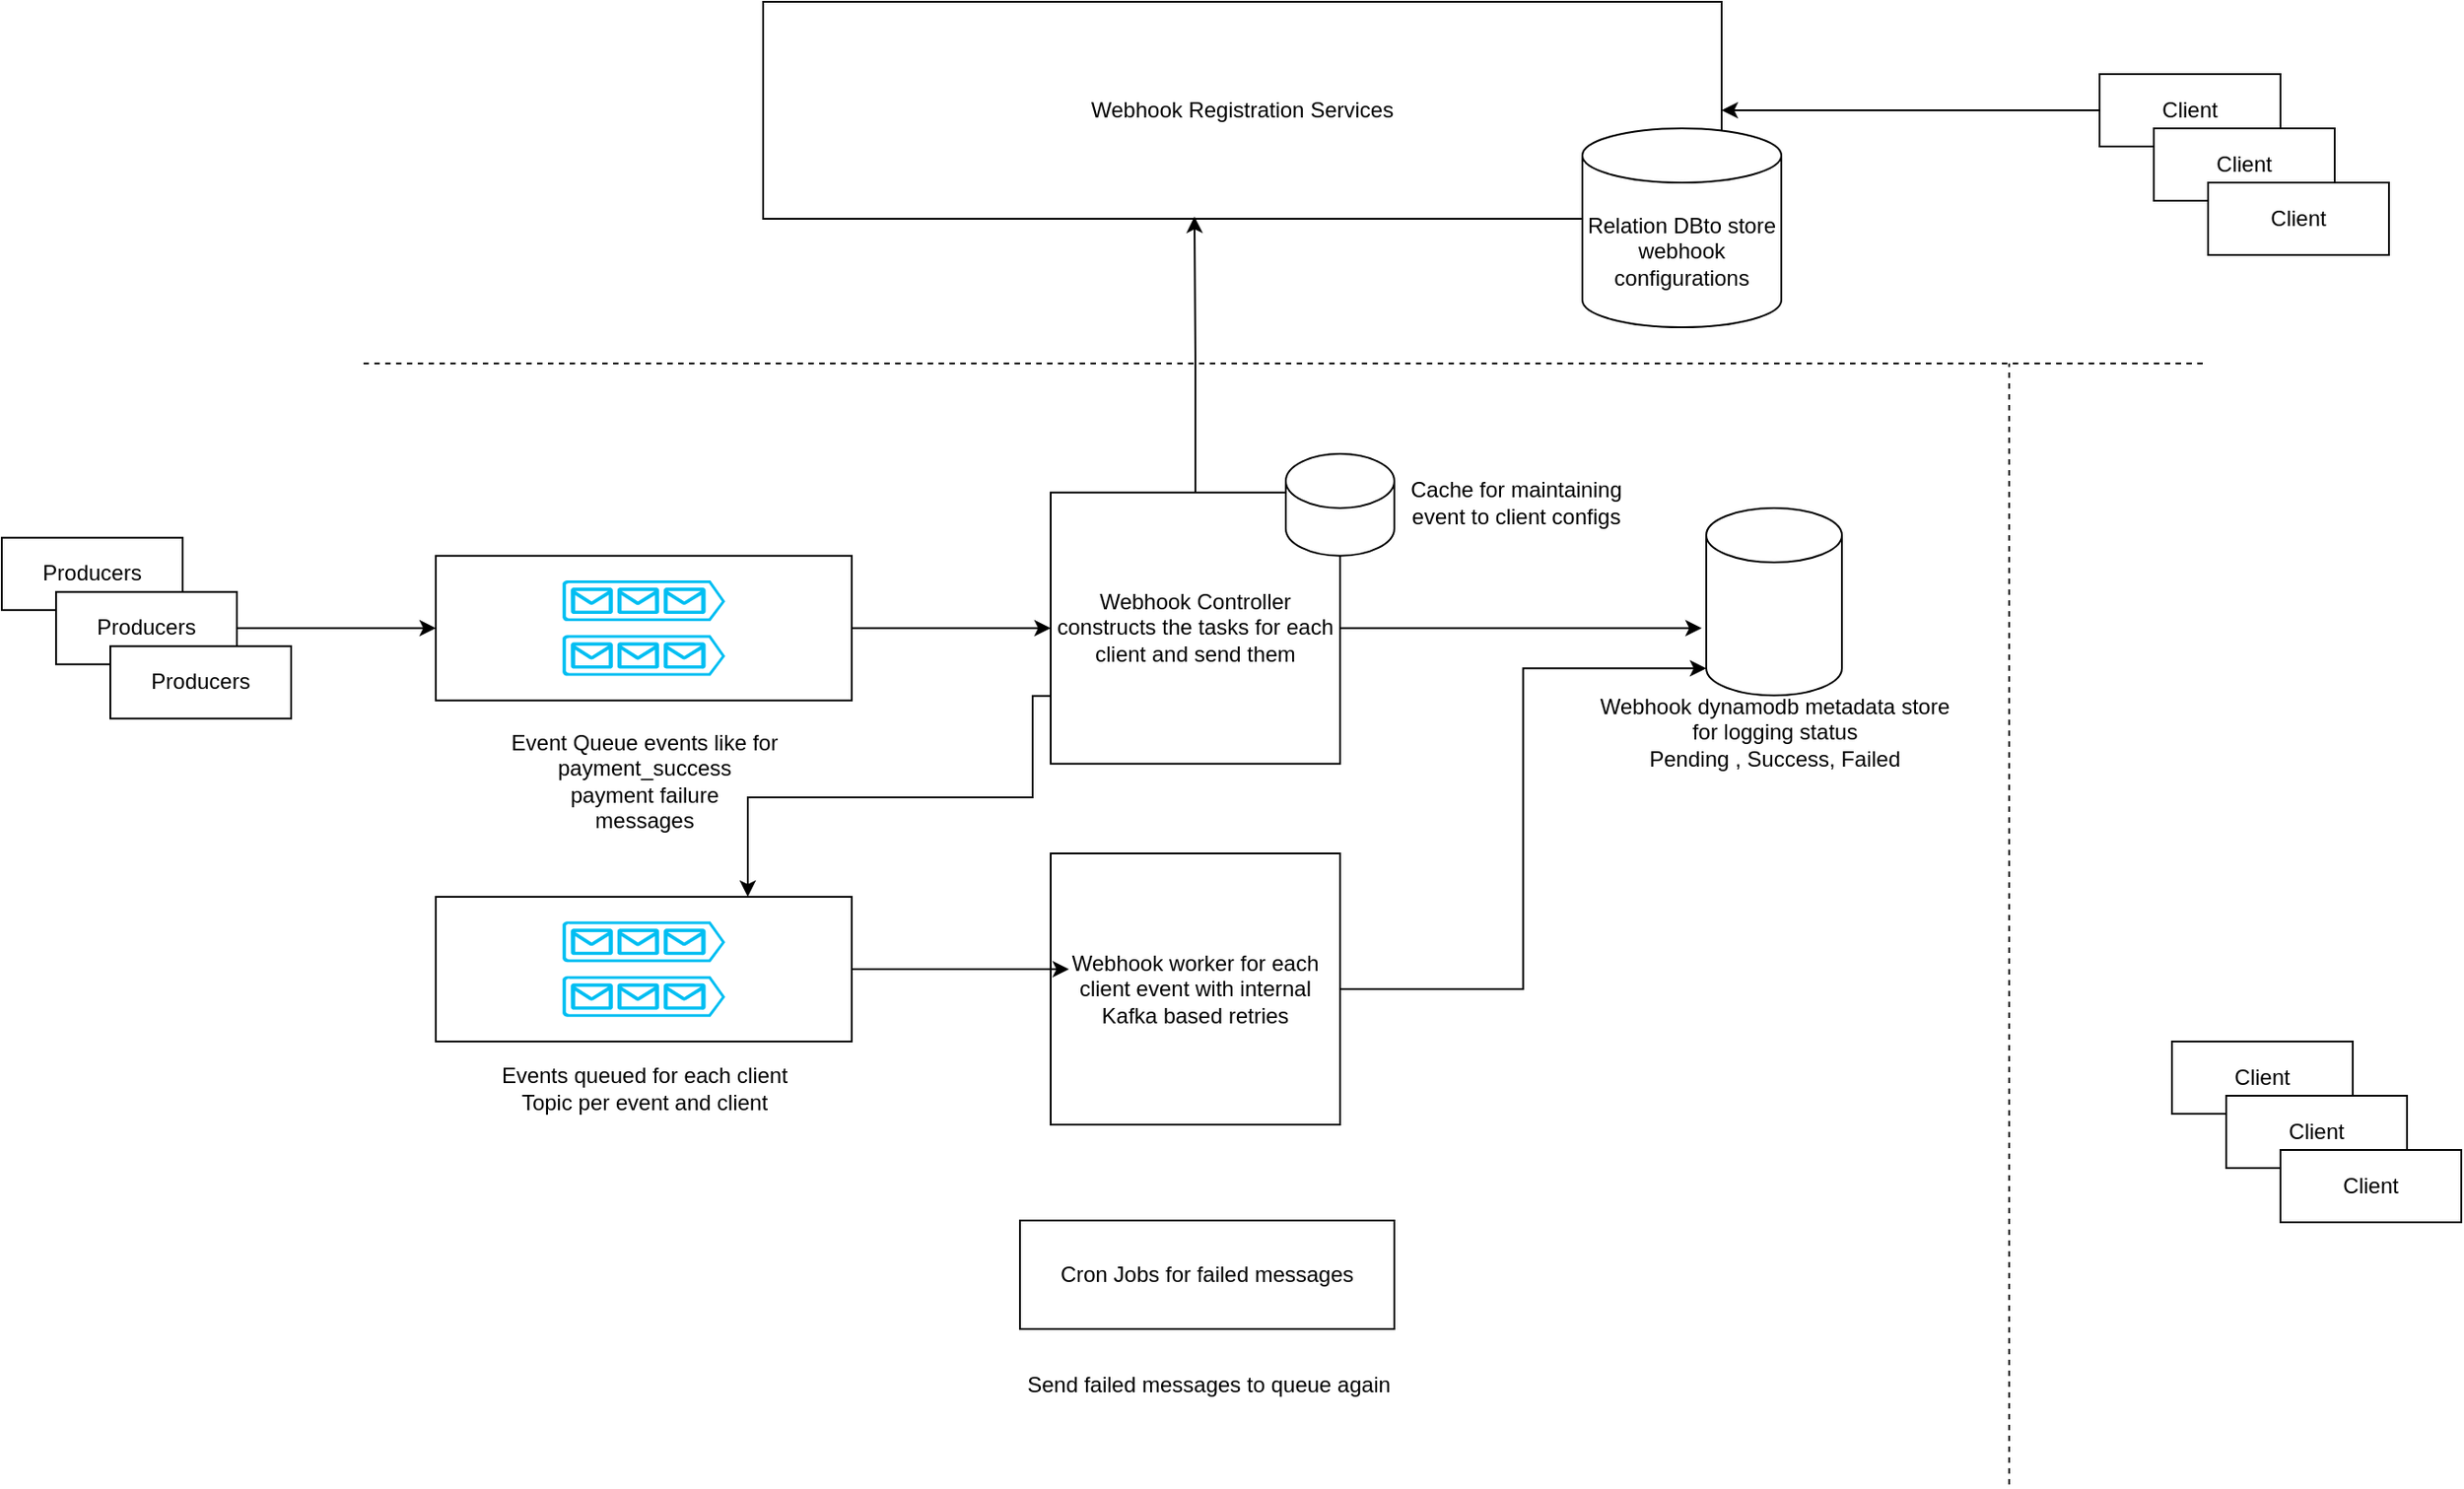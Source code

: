 <mxfile version="24.8.9">
  <diagram name="Page-1" id="fjVdwDyQPhlRmP4DmxVx">
    <mxGraphModel dx="2620" dy="2120" grid="1" gridSize="10" guides="1" tooltips="1" connect="1" arrows="1" fold="1" page="1" pageScale="1" pageWidth="827" pageHeight="1169" math="0" shadow="0">
      <root>
        <mxCell id="0" />
        <mxCell id="1" parent="0" />
        <mxCell id="tDgu_Xf9yMOV2VJoMn5k-5" value="" style="group" vertex="1" connectable="0" parent="1">
          <mxGeometry x="-130" y="146.38" width="160" height="100" as="geometry" />
        </mxCell>
        <mxCell id="tDgu_Xf9yMOV2VJoMn5k-1" value="Producers" style="rounded=0;whiteSpace=wrap;html=1;" vertex="1" parent="tDgu_Xf9yMOV2VJoMn5k-5">
          <mxGeometry width="100" height="40" as="geometry" />
        </mxCell>
        <mxCell id="tDgu_Xf9yMOV2VJoMn5k-2" value="Producers" style="rounded=0;whiteSpace=wrap;html=1;" vertex="1" parent="tDgu_Xf9yMOV2VJoMn5k-5">
          <mxGeometry x="30" y="30" width="100" height="40" as="geometry" />
        </mxCell>
        <mxCell id="tDgu_Xf9yMOV2VJoMn5k-3" value="Producers" style="rounded=0;whiteSpace=wrap;html=1;" vertex="1" parent="tDgu_Xf9yMOV2VJoMn5k-5">
          <mxGeometry x="60" y="60" width="100" height="40" as="geometry" />
        </mxCell>
        <mxCell id="tDgu_Xf9yMOV2VJoMn5k-21" value="&lt;div style=&quot;&quot;&gt;&lt;span style=&quot;background-color: initial;&quot;&gt;Event Queue events like for&lt;/span&gt;&lt;/div&gt;&lt;div style=&quot;&quot;&gt;payment_success&lt;/div&gt;&lt;div style=&quot;&quot;&gt;payment failure&lt;/div&gt;&lt;div style=&quot;&quot;&gt;messages&lt;/div&gt;" style="text;html=1;align=center;verticalAlign=middle;resizable=0;points=[];autosize=1;strokeColor=none;fillColor=none;" vertex="1" parent="1">
          <mxGeometry x="140" y="246.38" width="170" height="70" as="geometry" />
        </mxCell>
        <mxCell id="tDgu_Xf9yMOV2VJoMn5k-165" style="edgeStyle=orthogonalEdgeStyle;rounded=0;orthogonalLoop=1;jettySize=auto;html=1;" edge="1" parent="1" source="tDgu_Xf9yMOV2VJoMn5k-58">
          <mxGeometry relative="1" as="geometry">
            <mxPoint x="810" y="196.38" as="targetPoint" />
          </mxGeometry>
        </mxCell>
        <mxCell id="tDgu_Xf9yMOV2VJoMn5k-170" style="edgeStyle=orthogonalEdgeStyle;rounded=0;orthogonalLoop=1;jettySize=auto;html=1;exitX=0;exitY=0.75;exitDx=0;exitDy=0;entryX=0.75;entryY=0;entryDx=0;entryDy=0;" edge="1" parent="1" source="tDgu_Xf9yMOV2VJoMn5k-58" target="tDgu_Xf9yMOV2VJoMn5k-86">
          <mxGeometry relative="1" as="geometry">
            <Array as="points">
              <mxPoint x="440" y="234" />
              <mxPoint x="440" y="290" />
              <mxPoint x="283" y="290" />
            </Array>
          </mxGeometry>
        </mxCell>
        <mxCell id="tDgu_Xf9yMOV2VJoMn5k-58" value="Webhook Controller&lt;div&gt;constructs the tasks for each client and send them&lt;/div&gt;" style="rounded=0;whiteSpace=wrap;html=1;" vertex="1" parent="1">
          <mxGeometry x="450" y="121.38" width="160" height="150" as="geometry" />
        </mxCell>
        <mxCell id="tDgu_Xf9yMOV2VJoMn5k-60" value="" style="shape=cylinder3;whiteSpace=wrap;html=1;boundedLbl=1;backgroundOutline=1;size=15;" vertex="1" parent="1">
          <mxGeometry x="580" y="100" width="60" height="56.38" as="geometry" />
        </mxCell>
        <mxCell id="tDgu_Xf9yMOV2VJoMn5k-61" value="Cache for maintaining&lt;div&gt;event to client configs&lt;/div&gt;" style="text;html=1;align=center;verticalAlign=middle;resizable=0;points=[];autosize=1;strokeColor=none;fillColor=none;" vertex="1" parent="1">
          <mxGeometry x="637" y="107" width="140" height="40" as="geometry" />
        </mxCell>
        <mxCell id="tDgu_Xf9yMOV2VJoMn5k-65" value="" style="group" vertex="1" connectable="0" parent="1">
          <mxGeometry x="1030" y="-110" width="160" height="100" as="geometry" />
        </mxCell>
        <mxCell id="tDgu_Xf9yMOV2VJoMn5k-66" value="Client" style="rounded=0;whiteSpace=wrap;html=1;" vertex="1" parent="tDgu_Xf9yMOV2VJoMn5k-65">
          <mxGeometry width="100" height="40" as="geometry" />
        </mxCell>
        <mxCell id="tDgu_Xf9yMOV2VJoMn5k-68" value="Client" style="rounded=0;whiteSpace=wrap;html=1;" vertex="1" parent="tDgu_Xf9yMOV2VJoMn5k-65">
          <mxGeometry x="30" y="30" width="100" height="40" as="geometry" />
        </mxCell>
        <mxCell id="tDgu_Xf9yMOV2VJoMn5k-69" value="Client" style="rounded=0;whiteSpace=wrap;html=1;" vertex="1" parent="tDgu_Xf9yMOV2VJoMn5k-65">
          <mxGeometry x="60" y="60" width="100" height="40" as="geometry" />
        </mxCell>
        <mxCell id="tDgu_Xf9yMOV2VJoMn5k-81" value="" style="group" vertex="1" connectable="0" parent="1">
          <mxGeometry x="110" y="156.38" width="230" height="80" as="geometry" />
        </mxCell>
        <mxCell id="tDgu_Xf9yMOV2VJoMn5k-28" value="" style="rounded=0;whiteSpace=wrap;html=1;" vertex="1" parent="tDgu_Xf9yMOV2VJoMn5k-81">
          <mxGeometry width="230" height="80" as="geometry" />
        </mxCell>
        <mxCell id="tDgu_Xf9yMOV2VJoMn5k-26" value="" style="group" vertex="1" connectable="0" parent="tDgu_Xf9yMOV2VJoMn5k-81">
          <mxGeometry x="70" y="13.62" width="90" height="52.75" as="geometry" />
        </mxCell>
        <mxCell id="tDgu_Xf9yMOV2VJoMn5k-17" value="" style="verticalLabelPosition=bottom;html=1;verticalAlign=top;align=center;strokeColor=none;fillColor=#00BEF2;shape=mxgraph.azure.queue_generic;pointerEvents=1;strokeWidth=3;" vertex="1" parent="tDgu_Xf9yMOV2VJoMn5k-26">
          <mxGeometry y="30.25" width="90" height="22.5" as="geometry" />
        </mxCell>
        <mxCell id="tDgu_Xf9yMOV2VJoMn5k-23" value="" style="verticalLabelPosition=bottom;html=1;verticalAlign=top;align=center;strokeColor=none;fillColor=#00BEF2;shape=mxgraph.azure.queue_generic;pointerEvents=1;strokeWidth=3;" vertex="1" parent="tDgu_Xf9yMOV2VJoMn5k-26">
          <mxGeometry width="90" height="22.5" as="geometry" />
        </mxCell>
        <mxCell id="tDgu_Xf9yMOV2VJoMn5k-85" value="" style="group" vertex="1" connectable="0" parent="1">
          <mxGeometry x="110" y="345" width="230" height="80" as="geometry" />
        </mxCell>
        <mxCell id="tDgu_Xf9yMOV2VJoMn5k-86" value="" style="rounded=0;whiteSpace=wrap;html=1;" vertex="1" parent="tDgu_Xf9yMOV2VJoMn5k-85">
          <mxGeometry width="230" height="80" as="geometry" />
        </mxCell>
        <mxCell id="tDgu_Xf9yMOV2VJoMn5k-87" value="" style="group" vertex="1" connectable="0" parent="tDgu_Xf9yMOV2VJoMn5k-85">
          <mxGeometry x="70" y="13.62" width="90" height="52.75" as="geometry" />
        </mxCell>
        <mxCell id="tDgu_Xf9yMOV2VJoMn5k-88" value="" style="verticalLabelPosition=bottom;html=1;verticalAlign=top;align=center;strokeColor=none;fillColor=#00BEF2;shape=mxgraph.azure.queue_generic;pointerEvents=1;strokeWidth=3;" vertex="1" parent="tDgu_Xf9yMOV2VJoMn5k-87">
          <mxGeometry y="30.25" width="90" height="22.5" as="geometry" />
        </mxCell>
        <mxCell id="tDgu_Xf9yMOV2VJoMn5k-89" value="" style="verticalLabelPosition=bottom;html=1;verticalAlign=top;align=center;strokeColor=none;fillColor=#00BEF2;shape=mxgraph.azure.queue_generic;pointerEvents=1;strokeWidth=3;" vertex="1" parent="tDgu_Xf9yMOV2VJoMn5k-87">
          <mxGeometry width="90" height="22.5" as="geometry" />
        </mxCell>
        <mxCell id="tDgu_Xf9yMOV2VJoMn5k-100" value="Webhook worker for each client event with internal Kafka based retries" style="rounded=0;whiteSpace=wrap;html=1;" vertex="1" parent="1">
          <mxGeometry x="450" y="321" width="160" height="150" as="geometry" />
        </mxCell>
        <mxCell id="tDgu_Xf9yMOV2VJoMn5k-106" style="edgeStyle=orthogonalEdgeStyle;rounded=0;orthogonalLoop=1;jettySize=auto;html=1;entryX=0;entryY=0.5;entryDx=0;entryDy=0;" edge="1" parent="1" source="tDgu_Xf9yMOV2VJoMn5k-2" target="tDgu_Xf9yMOV2VJoMn5k-28">
          <mxGeometry relative="1" as="geometry" />
        </mxCell>
        <mxCell id="tDgu_Xf9yMOV2VJoMn5k-113" value="&lt;div style=&quot;&quot;&gt;&lt;span style=&quot;background-color: initial;&quot;&gt;Events queued for each client&lt;br&gt;&lt;/span&gt;&lt;/div&gt;&lt;div style=&quot;&quot;&gt;&lt;span style=&quot;background-color: initial;&quot;&gt;Topic per event and client&lt;/span&gt;&lt;/div&gt;" style="text;html=1;align=center;verticalAlign=middle;resizable=0;points=[];autosize=1;strokeColor=none;fillColor=none;" vertex="1" parent="1">
          <mxGeometry x="135" y="431" width="180" height="40" as="geometry" />
        </mxCell>
        <mxCell id="tDgu_Xf9yMOV2VJoMn5k-119" value="Cron Jobs for failed messages" style="rounded=0;whiteSpace=wrap;html=1;" vertex="1" parent="1">
          <mxGeometry x="433" y="524" width="207" height="60" as="geometry" />
        </mxCell>
        <mxCell id="tDgu_Xf9yMOV2VJoMn5k-122" value="" style="group" vertex="1" connectable="0" parent="1">
          <mxGeometry x="291" y="-150" width="563" height="180" as="geometry" />
        </mxCell>
        <mxCell id="tDgu_Xf9yMOV2VJoMn5k-116" value="Webhook Registration Services" style="rounded=0;whiteSpace=wrap;html=1;" vertex="1" parent="tDgu_Xf9yMOV2VJoMn5k-122">
          <mxGeometry width="530" height="120" as="geometry" />
        </mxCell>
        <mxCell id="tDgu_Xf9yMOV2VJoMn5k-59" value="&lt;span style=&quot;text-wrap-mode: nowrap;&quot;&gt;Relation DB&lt;/span&gt;&lt;span style=&quot;text-wrap-mode: nowrap; background-color: initial;&quot;&gt;to store&lt;/span&gt;&lt;div&gt;&lt;div style=&quot;text-wrap-mode: nowrap;&quot;&gt;webhook&lt;/div&gt;&lt;div style=&quot;text-wrap-mode: nowrap;&quot;&gt;configurations&lt;/div&gt;&lt;/div&gt;" style="shape=cylinder3;whiteSpace=wrap;html=1;boundedLbl=1;backgroundOutline=1;size=15;" vertex="1" parent="tDgu_Xf9yMOV2VJoMn5k-122">
          <mxGeometry x="453" y="70" width="110" height="110" as="geometry" />
        </mxCell>
        <mxCell id="tDgu_Xf9yMOV2VJoMn5k-125" style="edgeStyle=orthogonalEdgeStyle;rounded=0;orthogonalLoop=1;jettySize=auto;html=1;entryX=1;entryY=0.5;entryDx=0;entryDy=0;" edge="1" parent="1" source="tDgu_Xf9yMOV2VJoMn5k-66" target="tDgu_Xf9yMOV2VJoMn5k-116">
          <mxGeometry relative="1" as="geometry" />
        </mxCell>
        <mxCell id="tDgu_Xf9yMOV2VJoMn5k-128" value="Send failed messages to queue again" style="text;html=1;align=center;verticalAlign=middle;resizable=0;points=[];autosize=1;strokeColor=none;fillColor=none;" vertex="1" parent="1">
          <mxGeometry x="426.5" y="600" width="220" height="30" as="geometry" />
        </mxCell>
        <mxCell id="tDgu_Xf9yMOV2VJoMn5k-131" value="" style="endArrow=none;dashed=1;html=1;rounded=0;" edge="1" parent="1">
          <mxGeometry width="50" height="50" relative="1" as="geometry">
            <mxPoint x="70" y="50" as="sourcePoint" />
            <mxPoint x="1090" y="50" as="targetPoint" />
          </mxGeometry>
        </mxCell>
        <mxCell id="tDgu_Xf9yMOV2VJoMn5k-132" style="edgeStyle=orthogonalEdgeStyle;rounded=0;orthogonalLoop=1;jettySize=auto;html=1;entryX=0.45;entryY=0.99;entryDx=0;entryDy=0;entryPerimeter=0;" edge="1" parent="1" source="tDgu_Xf9yMOV2VJoMn5k-58" target="tDgu_Xf9yMOV2VJoMn5k-116">
          <mxGeometry relative="1" as="geometry" />
        </mxCell>
        <mxCell id="tDgu_Xf9yMOV2VJoMn5k-133" style="edgeStyle=orthogonalEdgeStyle;rounded=0;orthogonalLoop=1;jettySize=auto;html=1;entryX=0;entryY=0.5;entryDx=0;entryDy=0;" edge="1" parent="1" source="tDgu_Xf9yMOV2VJoMn5k-28" target="tDgu_Xf9yMOV2VJoMn5k-58">
          <mxGeometry relative="1" as="geometry" />
        </mxCell>
        <mxCell id="tDgu_Xf9yMOV2VJoMn5k-142" value="" style="group" vertex="1" connectable="0" parent="1">
          <mxGeometry x="1070" y="425" width="160" height="100" as="geometry" />
        </mxCell>
        <mxCell id="tDgu_Xf9yMOV2VJoMn5k-143" value="Client" style="rounded=0;whiteSpace=wrap;html=1;" vertex="1" parent="tDgu_Xf9yMOV2VJoMn5k-142">
          <mxGeometry width="100" height="40" as="geometry" />
        </mxCell>
        <mxCell id="tDgu_Xf9yMOV2VJoMn5k-144" value="Client" style="rounded=0;whiteSpace=wrap;html=1;" vertex="1" parent="tDgu_Xf9yMOV2VJoMn5k-142">
          <mxGeometry x="30" y="30" width="100" height="40" as="geometry" />
        </mxCell>
        <mxCell id="tDgu_Xf9yMOV2VJoMn5k-145" value="Client" style="rounded=0;whiteSpace=wrap;html=1;" vertex="1" parent="tDgu_Xf9yMOV2VJoMn5k-142">
          <mxGeometry x="60" y="60" width="100" height="40" as="geometry" />
        </mxCell>
        <mxCell id="tDgu_Xf9yMOV2VJoMn5k-147" value="" style="endArrow=none;dashed=1;html=1;rounded=0;" edge="1" parent="1">
          <mxGeometry width="50" height="50" relative="1" as="geometry">
            <mxPoint x="980" y="670" as="sourcePoint" />
            <mxPoint x="980" y="50" as="targetPoint" />
          </mxGeometry>
        </mxCell>
        <mxCell id="tDgu_Xf9yMOV2VJoMn5k-156" value="" style="group" vertex="1" connectable="0" parent="1">
          <mxGeometry x="740" y="130" width="220" height="154" as="geometry" />
        </mxCell>
        <mxCell id="tDgu_Xf9yMOV2VJoMn5k-96" value="" style="shape=cylinder3;whiteSpace=wrap;html=1;boundedLbl=1;backgroundOutline=1;size=15;" vertex="1" parent="tDgu_Xf9yMOV2VJoMn5k-156">
          <mxGeometry x="72.5" width="75" height="103.62" as="geometry" />
        </mxCell>
        <mxCell id="tDgu_Xf9yMOV2VJoMn5k-74" value="Webhook dynamodb metadata store&lt;div&gt;for logging status&lt;/div&gt;&lt;div&gt;Pending , Success, Failed&lt;/div&gt;" style="text;html=1;align=center;verticalAlign=middle;resizable=0;points=[];autosize=1;strokeColor=none;fillColor=none;" vertex="1" parent="tDgu_Xf9yMOV2VJoMn5k-156">
          <mxGeometry y="94" width="220" height="60" as="geometry" />
        </mxCell>
        <mxCell id="tDgu_Xf9yMOV2VJoMn5k-166" style="edgeStyle=orthogonalEdgeStyle;rounded=0;orthogonalLoop=1;jettySize=auto;html=1;entryX=0;entryY=1;entryDx=0;entryDy=-15;entryPerimeter=0;" edge="1" parent="1" source="tDgu_Xf9yMOV2VJoMn5k-100" target="tDgu_Xf9yMOV2VJoMn5k-96">
          <mxGeometry relative="1" as="geometry" />
        </mxCell>
        <mxCell id="tDgu_Xf9yMOV2VJoMn5k-169" style="edgeStyle=orthogonalEdgeStyle;rounded=0;orthogonalLoop=1;jettySize=auto;html=1;entryX=0.063;entryY=0.427;entryDx=0;entryDy=0;entryPerimeter=0;" edge="1" parent="1" source="tDgu_Xf9yMOV2VJoMn5k-86" target="tDgu_Xf9yMOV2VJoMn5k-100">
          <mxGeometry relative="1" as="geometry" />
        </mxCell>
      </root>
    </mxGraphModel>
  </diagram>
</mxfile>
